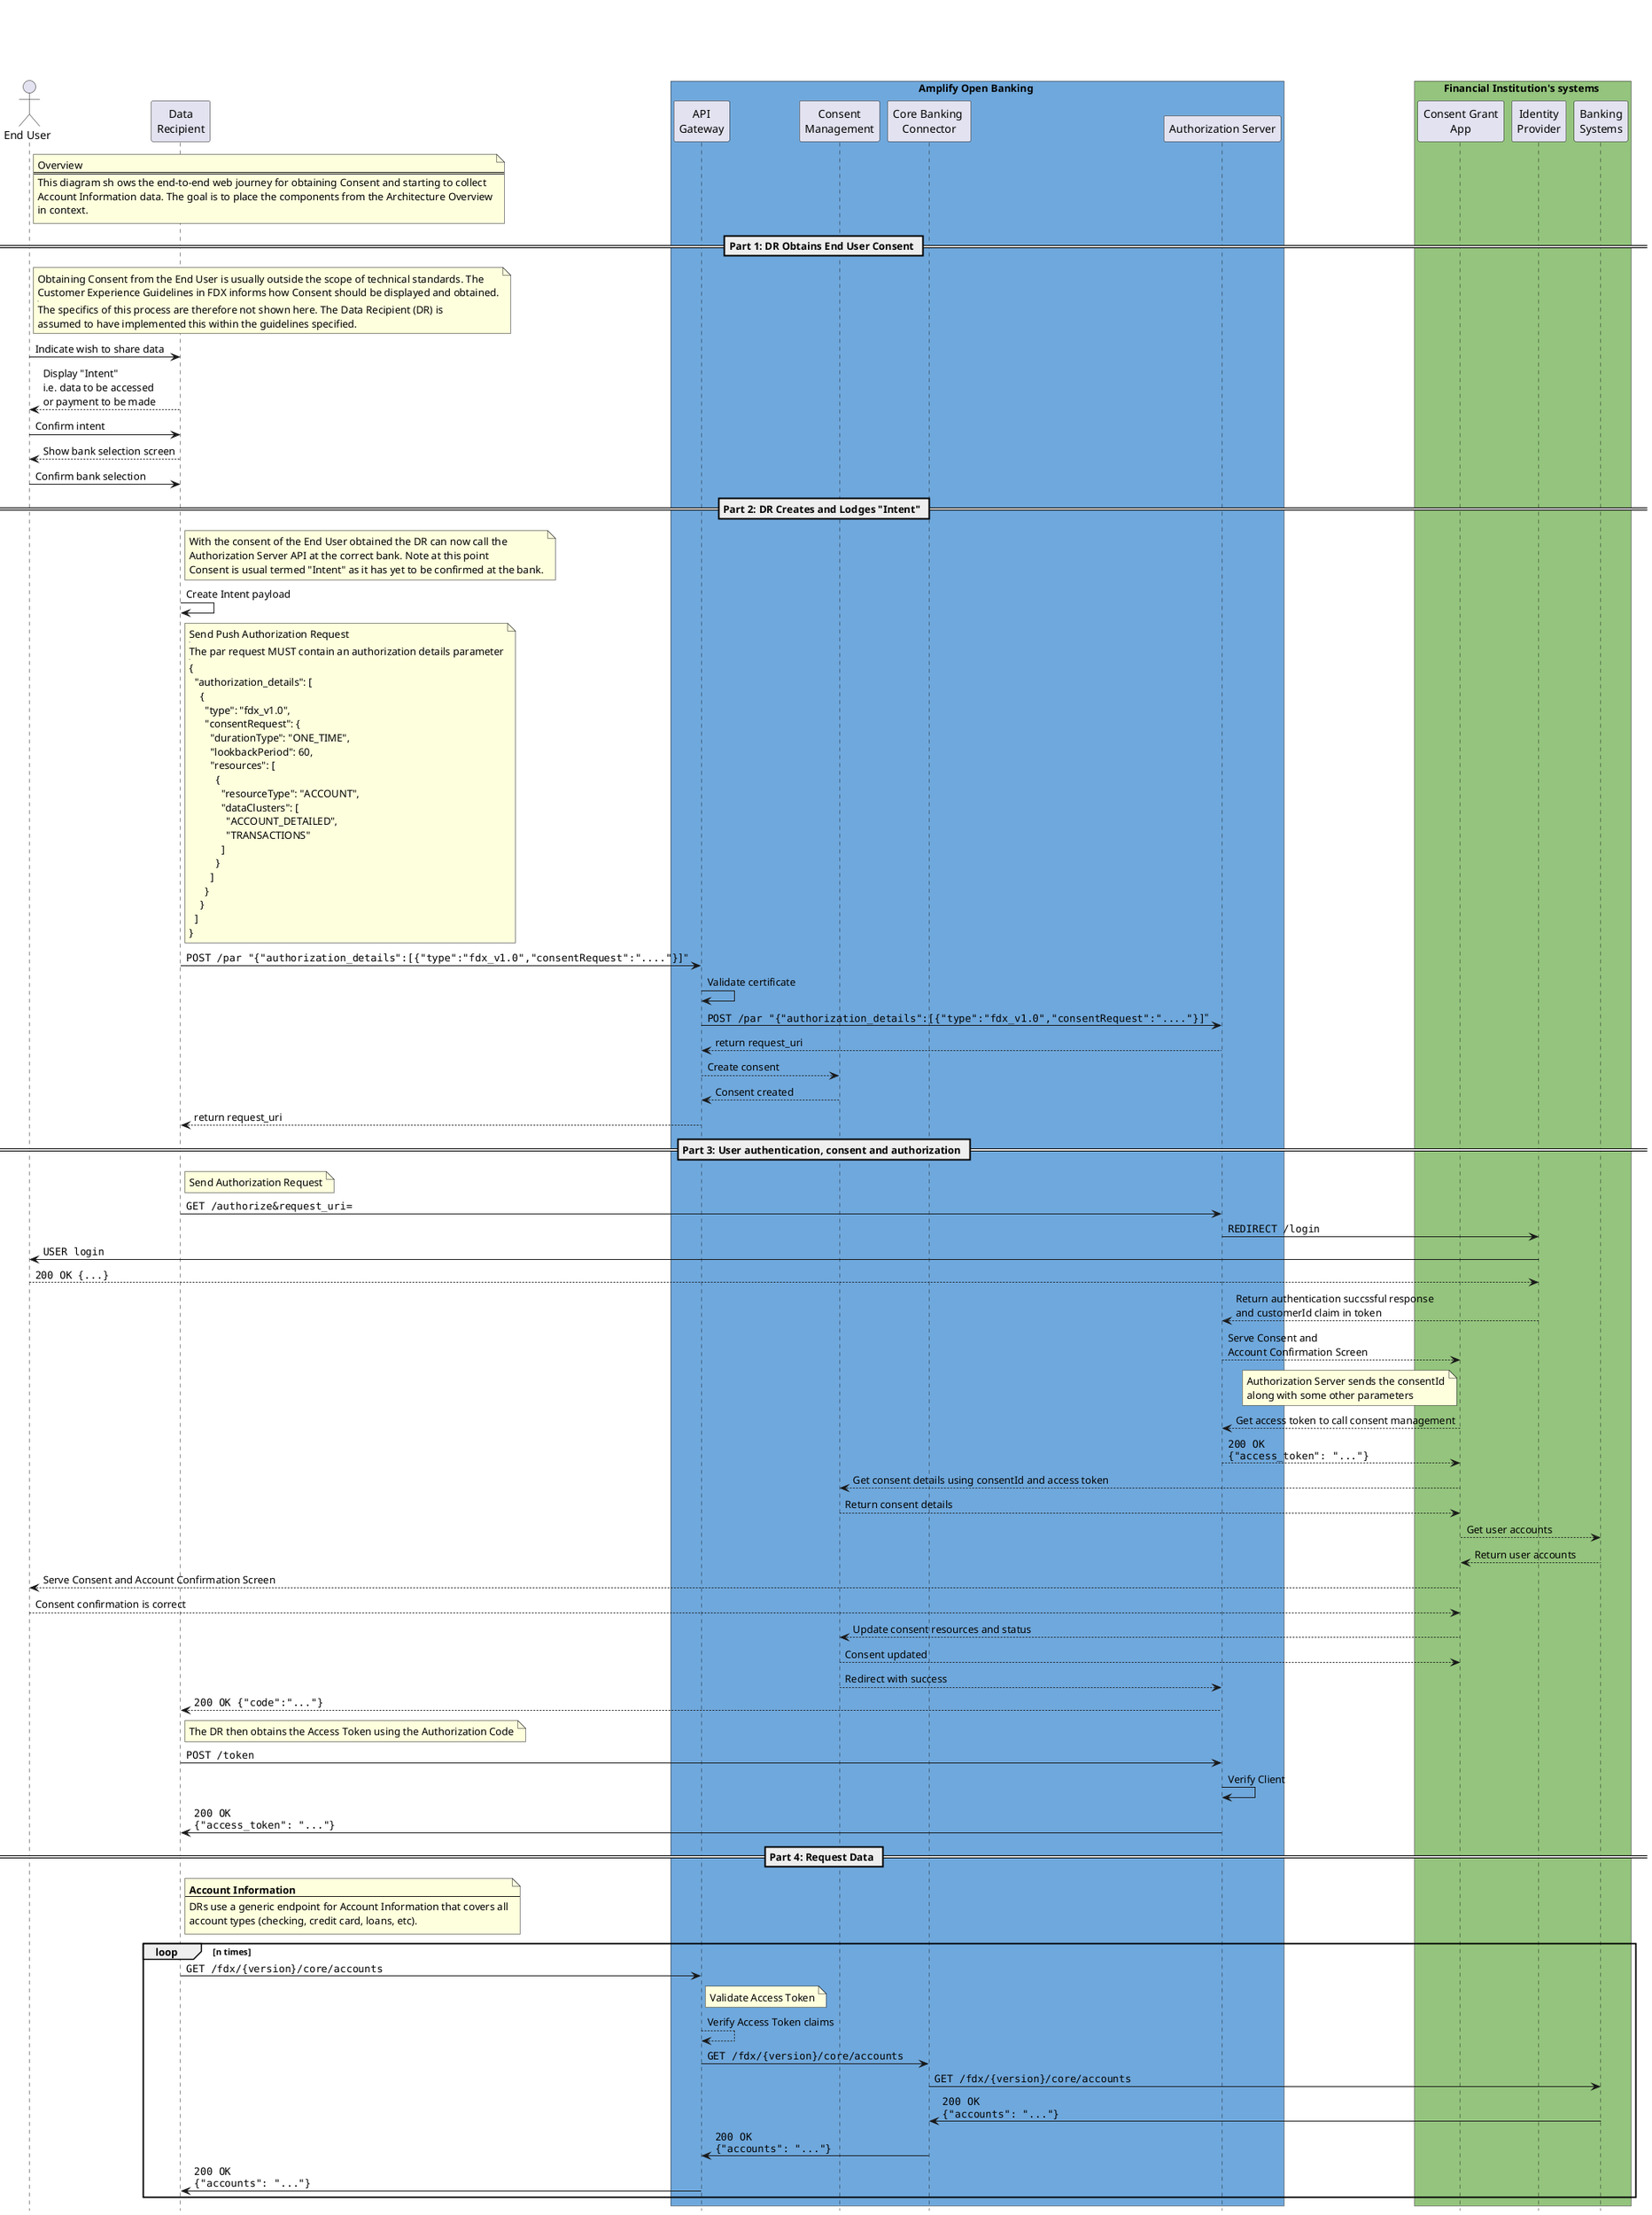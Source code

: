 @startuml FDX_Web_Journey_Sequence

title \n\n\n

actor "End User" as PSU
participant "Data\nRecipient" as DR

box Amplify Open Banking #6FA8DC
participant "API\nGateway" as API_GATEWAY
participant "Consent\nManagement" as CONSENT
participant "Core Banking \nConnector" as CBC
participant "Authorization Server" as IAM
end box

box Financial Institution's systems #94c47d
participant "Consent Grant\nApp" as CONSENT_WEB
participant "Identity\nProvider" as ASPSP_WEB
participant "Banking\nSystems" as ASPSP_API
end box

box Core Banking Applications #d5a6bd

end box

hide footbox
'skinparam defaultFontName Roboto
skinparam BoxPadding 20

note right of PSU
Overview
===
This diagram sh ows the end-to-end web journey for obtaining Consent and starting to collect
Account Information data. The goal is to place the components from the Architecture Overview
in context.
end note

== Part 1: DR Obtains End User Consent ==

note right of PSU
Obtaining Consent from the End User is usually outside the scope of technical standards. The
Customer Experience Guidelines in FDX informs how Consent should be displayed and obtained.
|||
The specifics of this process are therefore not shown here. The Data Recipient (DR) is
assumed to have implemented this within the guidelines specified.
end note

PSU -> DR: Indicate wish to share data
PSU <-- DR: Display "Intent"\ni.e. data to be accessed\nor payment to be made
PSU -> DR: Confirm intent
PSU <-- DR: Show bank selection screen
PSU -> DR: Confirm bank selection

== Part 2: DR Creates and Lodges "Intent" ==

note right of DR
With the consent of the End User obtained the DR can now call the 
Authorization Server API at the correct bank. Note at this point 
Consent is usual termed "Intent" as it has yet to be confirmed at the bank.
end note

DR -> DR: Create Intent payload

note right of DR
Send Push Authorization Request
|||
The par request MUST contain an authorization details parameter
|||
{
  "authorization_details": [
    {
      "type": "fdx_v1.0",
      "consentRequest": {
        "durationType": "ONE_TIME",
        "lookbackPeriod": 60,
        "resources": [
          {
            "resourceType": "ACCOUNT",
            "dataClusters": [
              "ACCOUNT_DETAILED",
              "TRANSACTIONS"
            ]
          }
        ]
      }
    }
  ]
}
end note

DR -> API_GATEWAY: ""POST /par "{"authorization_details":[{"type":"fdx_v1.0","consentRequest":"...."}]"""
API_GATEWAY -> API_GATEWAY: Validate certificate
API_GATEWAY -> IAM: ""POST /par "{"authorization_details":[{"type":"fdx_v1.0","consentRequest":"...."}]"""
API_GATEWAY <-- IAM: return request_uri
API_GATEWAY --> CONSENT: Create consent
API_GATEWAY <-- CONSENT: Consent created
DR <-- API_GATEWAY: return request_uri

== Part 3: User authentication, consent and authorization ==

note right of DR
Send Authorization Request
end note

DR -> IAM: ""GET /authorize&request_uri=""
IAM -> ASPSP_WEB: ""REDIRECT /login""
ASPSP_WEB -> PSU: ""USER login""
PSU --> ASPSP_WEB: ""200 OK {...}""
ASPSP_WEB --> IAM: Return authentication succssful response\nand customerId claim in token
IAM --> CONSENT_WEB: Serve Consent and\nAccount Confirmation Screen
note left of CONSENT_WEB
Authorization Server sends the consentId
along with some other parameters
end note
CONSENT_WEB --> IAM: Get access token to call consent management
IAM --> CONSENT_WEB: ""200 OK""\n""{"access_token": "..."}""
CONSENT_WEB --> CONSENT: Get consent details using consentId and access token
CONSENT --> CONSENT_WEB: Return consent details
CONSENT_WEB --> ASPSP_API: Get user accounts
ASPSP_API --> CONSENT_WEB: Return user accounts 
CONSENT_WEB --> PSU: Serve Consent and Account Confirmation Screen
PSU --> CONSENT_WEB: Consent confirmation is correct
CONSENT_WEB --> CONSENT: Update consent resources and status
CONSENT --> CONSENT_WEB: Consent updated
CONSENT --> IAM: Redirect with success
IAM --> DR: ""200 OK {"code":"..."}""

note right of DR
The DR then obtains the Access Token using the Authorization Code
end note

DR -> IAM: ""POST /token""
IAM -> IAM: Verify Client
DR <- IAM: ""200 OK""\n""{"access_token": "..."}""

== Part 4: Request Data ==
note right of DR
**Account Information**
---
DRs use a generic endpoint for Account Information that covers all
account types (checking, credit card, loans, etc).
end note

loop n times

DR -> API_GATEWAY: ""GET /fdx/{version}/core/accounts""
note right of API_GATEWAY
Validate Access Token
end note
API_GATEWAY --> API_GATEWAY: Verify Access Token claims
API_GATEWAY -> CBC: ""GET /fdx/{version}/core/accounts""
CBC -> ASPSP_API: ""GET /fdx/{version}/core/accounts""
ASPSP_API -> CBC: ""200 OK""\n""{"accounts": "..."}""
CBC -> API_GATEWAY: ""200 OK""\n""{"accounts": "..."}""
API_GATEWAY -> DR: ""200 OK""\n""{"accounts": "..."}""

end

@enduml